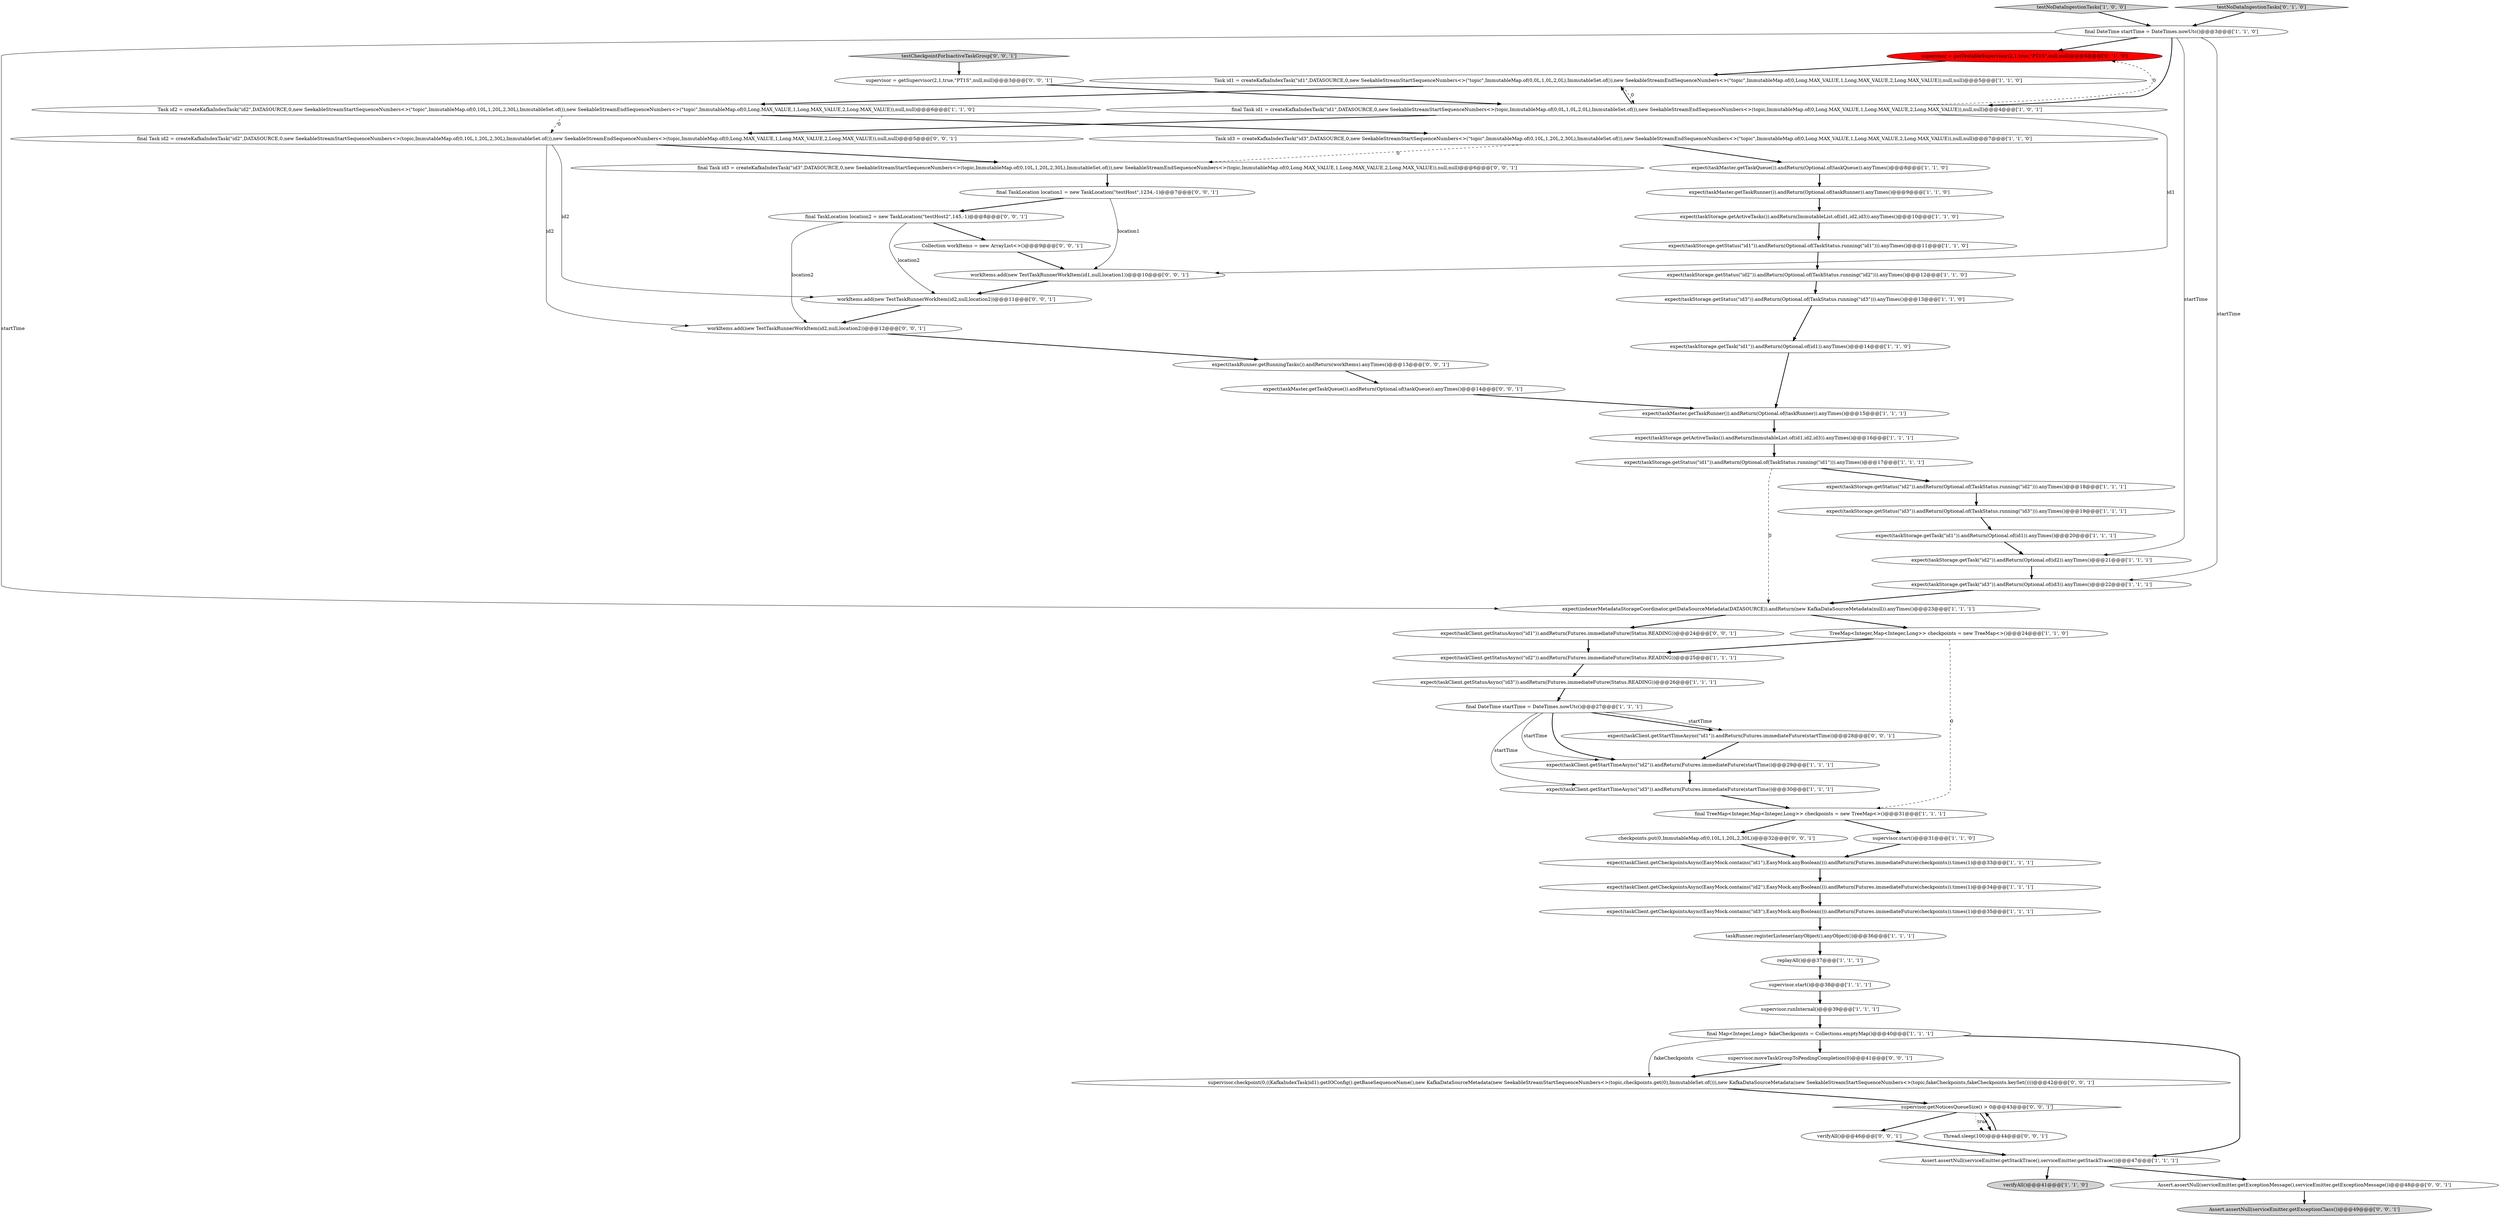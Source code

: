 digraph {
26 [style = filled, label = "expect(taskStorage.getTask(\"id1\")).andReturn(Optional.of(id1)).anyTimes()@@@20@@@['1', '1', '1']", fillcolor = white, shape = ellipse image = "AAA0AAABBB1BBB"];
25 [style = filled, label = "expect(taskStorage.getActiveTasks()).andReturn(ImmutableList.of(id1,id2,id3)).anyTimes()@@@10@@@['1', '1', '0']", fillcolor = white, shape = ellipse image = "AAA0AAABBB1BBB"];
35 [style = filled, label = "expect(taskClient.getStatusAsync(\"id2\")).andReturn(Futures.immediateFuture(Status.READING))@@@25@@@['1', '1', '1']", fillcolor = white, shape = ellipse image = "AAA0AAABBB1BBB"];
29 [style = filled, label = "expect(taskClient.getCheckpointsAsync(EasyMock.contains(\"id2\"),EasyMock.anyBoolean())).andReturn(Futures.immediateFuture(checkpoints)).times(1)@@@34@@@['1', '1', '1']", fillcolor = white, shape = ellipse image = "AAA0AAABBB1BBB"];
39 [style = filled, label = "replayAll()@@@37@@@['1', '1', '1']", fillcolor = white, shape = ellipse image = "AAA0AAABBB1BBB"];
9 [style = filled, label = "expect(taskClient.getStartTimeAsync(\"id2\")).andReturn(Futures.immediateFuture(startTime))@@@29@@@['1', '1', '1']", fillcolor = white, shape = ellipse image = "AAA0AAABBB1BBB"];
7 [style = filled, label = "expect(taskStorage.getStatus(\"id2\")).andReturn(Optional.of(TaskStatus.running(\"id2\"))).anyTimes()@@@18@@@['1', '1', '1']", fillcolor = white, shape = ellipse image = "AAA0AAABBB1BBB"];
14 [style = filled, label = "Task id2 = createKafkaIndexTask(\"id2\",DATASOURCE,0,new SeekableStreamStartSequenceNumbers<>(\"topic\",ImmutableMap.of(0,10L,1,20L,2,30L),ImmutableSet.of()),new SeekableStreamEndSequenceNumbers<>(\"topic\",ImmutableMap.of(0,Long.MAX_VALUE,1,Long.MAX_VALUE,2,Long.MAX_VALUE)),null,null)@@@6@@@['1', '1', '0']", fillcolor = white, shape = ellipse image = "AAA0AAABBB1BBB"];
62 [style = filled, label = "expect(taskClient.getStartTimeAsync(\"id1\")).andReturn(Futures.immediateFuture(startTime))@@@28@@@['0', '0', '1']", fillcolor = white, shape = ellipse image = "AAA0AAABBB3BBB"];
17 [style = filled, label = "expect(taskMaster.getTaskQueue()).andReturn(Optional.of(taskQueue)).anyTimes()@@@8@@@['1', '1', '0']", fillcolor = white, shape = ellipse image = "AAA0AAABBB1BBB"];
28 [style = filled, label = "expect(taskStorage.getStatus(\"id1\")).andReturn(Optional.of(TaskStatus.running(\"id1\"))).anyTimes()@@@11@@@['1', '1', '0']", fillcolor = white, shape = ellipse image = "AAA0AAABBB1BBB"];
31 [style = filled, label = "verifyAll()@@@41@@@['1', '1', '0']", fillcolor = lightgray, shape = ellipse image = "AAA0AAABBB1BBB"];
50 [style = filled, label = "workItems.add(new TestTaskRunnerWorkItem(id2,null,location2))@@@11@@@['0', '0', '1']", fillcolor = white, shape = ellipse image = "AAA0AAABBB3BBB"];
48 [style = filled, label = "Assert.assertNull(serviceEmitter.getExceptionMessage(),serviceEmitter.getExceptionMessage())@@@48@@@['0', '0', '1']", fillcolor = white, shape = ellipse image = "AAA0AAABBB3BBB"];
34 [style = filled, label = "expect(indexerMetadataStorageCoordinator.getDataSourceMetadata(DATASOURCE)).andReturn(new KafkaDataSourceMetadata(null)).anyTimes()@@@23@@@['1', '1', '1']", fillcolor = white, shape = ellipse image = "AAA0AAABBB1BBB"];
22 [style = filled, label = "supervisor.start()@@@38@@@['1', '1', '1']", fillcolor = white, shape = ellipse image = "AAA0AAABBB1BBB"];
32 [style = filled, label = "expect(taskStorage.getStatus(\"id3\")).andReturn(Optional.of(TaskStatus.running(\"id3\"))).anyTimes()@@@13@@@['1', '1', '0']", fillcolor = white, shape = ellipse image = "AAA0AAABBB1BBB"];
1 [style = filled, label = "testNoDataIngestionTasks['1', '0', '0']", fillcolor = lightgray, shape = diamond image = "AAA0AAABBB1BBB"];
63 [style = filled, label = "testCheckpointForInactiveTaskGroup['0', '0', '1']", fillcolor = lightgray, shape = diamond image = "AAA0AAABBB3BBB"];
41 [style = filled, label = "testNoDataIngestionTasks['0', '1', '0']", fillcolor = lightgray, shape = diamond image = "AAA0AAABBB2BBB"];
2 [style = filled, label = "expect(taskStorage.getTask(\"id2\")).andReturn(Optional.of(id2)).anyTimes()@@@21@@@['1', '1', '1']", fillcolor = white, shape = ellipse image = "AAA0AAABBB1BBB"];
33 [style = filled, label = "Task id3 = createKafkaIndexTask(\"id3\",DATASOURCE,0,new SeekableStreamStartSequenceNumbers<>(\"topic\",ImmutableMap.of(0,10L,1,20L,2,30L),ImmutableSet.of()),new SeekableStreamEndSequenceNumbers<>(\"topic\",ImmutableMap.of(0,Long.MAX_VALUE,1,Long.MAX_VALUE,2,Long.MAX_VALUE)),null,null)@@@7@@@['1', '1', '0']", fillcolor = white, shape = ellipse image = "AAA0AAABBB1BBB"];
57 [style = filled, label = "workItems.add(new TestTaskRunnerWorkItem(id2,null,location2))@@@12@@@['0', '0', '1']", fillcolor = white, shape = ellipse image = "AAA0AAABBB3BBB"];
44 [style = filled, label = "Assert.assertNull(serviceEmitter.getExceptionClass())@@@49@@@['0', '0', '1']", fillcolor = lightgray, shape = ellipse image = "AAA0AAABBB3BBB"];
43 [style = filled, label = "checkpoints.put(0,ImmutableMap.of(0,10L,1,20L,2,30L))@@@32@@@['0', '0', '1']", fillcolor = white, shape = ellipse image = "AAA0AAABBB3BBB"];
49 [style = filled, label = "workItems.add(new TestTaskRunnerWorkItem(id1,null,location1))@@@10@@@['0', '0', '1']", fillcolor = white, shape = ellipse image = "AAA0AAABBB3BBB"];
45 [style = filled, label = "supervisor.checkpoint(0,((KafkaIndexTask)id1).getIOConfig().getBaseSequenceName(),new KafkaDataSourceMetadata(new SeekableStreamStartSequenceNumbers<>(topic,checkpoints.get(0),ImmutableSet.of())),new KafkaDataSourceMetadata(new SeekableStreamStartSequenceNumbers<>(topic,fakeCheckpoints,fakeCheckpoints.keySet())))@@@42@@@['0', '0', '1']", fillcolor = white, shape = ellipse image = "AAA0AAABBB3BBB"];
15 [style = filled, label = "taskRunner.registerListener(anyObject(),anyObject())@@@36@@@['1', '1', '1']", fillcolor = white, shape = ellipse image = "AAA0AAABBB1BBB"];
47 [style = filled, label = "expect(taskClient.getStatusAsync(\"id1\")).andReturn(Futures.immediateFuture(Status.READING))@@@24@@@['0', '0', '1']", fillcolor = white, shape = ellipse image = "AAA0AAABBB3BBB"];
38 [style = filled, label = "supervisor.start()@@@31@@@['1', '1', '0']", fillcolor = white, shape = ellipse image = "AAA0AAABBB1BBB"];
42 [style = filled, label = "expect(taskRunner.getRunningTasks()).andReturn(workItems).anyTimes()@@@13@@@['0', '0', '1']", fillcolor = white, shape = ellipse image = "AAA0AAABBB3BBB"];
10 [style = filled, label = "final DateTime startTime = DateTimes.nowUtc()@@@3@@@['1', '1', '0']", fillcolor = white, shape = ellipse image = "AAA0AAABBB1BBB"];
36 [style = filled, label = "expect(taskStorage.getActiveTasks()).andReturn(ImmutableList.of(id1,id2,id3)).anyTimes()@@@16@@@['1', '1', '1']", fillcolor = white, shape = ellipse image = "AAA0AAABBB1BBB"];
16 [style = filled, label = "expect(taskClient.getStartTimeAsync(\"id3\")).andReturn(Futures.immediateFuture(startTime))@@@30@@@['1', '1', '1']", fillcolor = white, shape = ellipse image = "AAA0AAABBB1BBB"];
27 [style = filled, label = "expect(taskStorage.getStatus(\"id2\")).andReturn(Optional.of(TaskStatus.running(\"id2\"))).anyTimes()@@@12@@@['1', '1', '0']", fillcolor = white, shape = ellipse image = "AAA0AAABBB1BBB"];
40 [style = filled, label = "supervisor = getTestableSupervisor(2,1,true,\"PT1S\",null,null)@@@4@@@['0', '1', '0']", fillcolor = red, shape = ellipse image = "AAA1AAABBB2BBB"];
11 [style = filled, label = "expect(taskStorage.getStatus(\"id1\")).andReturn(Optional.of(TaskStatus.running(\"id1\"))).anyTimes()@@@17@@@['1', '1', '1']", fillcolor = white, shape = ellipse image = "AAA0AAABBB1BBB"];
30 [style = filled, label = "expect(taskStorage.getTask(\"id3\")).andReturn(Optional.of(id3)).anyTimes()@@@22@@@['1', '1', '1']", fillcolor = white, shape = ellipse image = "AAA0AAABBB1BBB"];
55 [style = filled, label = "Collection workItems = new ArrayList<>()@@@9@@@['0', '0', '1']", fillcolor = white, shape = ellipse image = "AAA0AAABBB3BBB"];
6 [style = filled, label = "expect(taskStorage.getTask(\"id1\")).andReturn(Optional.of(id1)).anyTimes()@@@14@@@['1', '1', '0']", fillcolor = white, shape = ellipse image = "AAA0AAABBB1BBB"];
51 [style = filled, label = "Thread.sleep(100)@@@44@@@['0', '0', '1']", fillcolor = white, shape = ellipse image = "AAA0AAABBB3BBB"];
19 [style = filled, label = "Assert.assertNull(serviceEmitter.getStackTrace(),serviceEmitter.getStackTrace())@@@47@@@['1', '1', '1']", fillcolor = white, shape = ellipse image = "AAA0AAABBB1BBB"];
20 [style = filled, label = "TreeMap<Integer,Map<Integer,Long>> checkpoints = new TreeMap<>()@@@24@@@['1', '1', '0']", fillcolor = white, shape = ellipse image = "AAA0AAABBB1BBB"];
37 [style = filled, label = "expect(taskStorage.getStatus(\"id3\")).andReturn(Optional.of(TaskStatus.running(\"id3\"))).anyTimes()@@@19@@@['1', '1', '1']", fillcolor = white, shape = ellipse image = "AAA0AAABBB1BBB"];
8 [style = filled, label = "expect(taskClient.getCheckpointsAsync(EasyMock.contains(\"id1\"),EasyMock.anyBoolean())).andReturn(Futures.immediateFuture(checkpoints)).times(1)@@@33@@@['1', '1', '1']", fillcolor = white, shape = ellipse image = "AAA0AAABBB1BBB"];
61 [style = filled, label = "supervisor = getSupervisor(2,1,true,\"PT1S\",null,null)@@@3@@@['0', '0', '1']", fillcolor = white, shape = ellipse image = "AAA0AAABBB3BBB"];
12 [style = filled, label = "final TreeMap<Integer,Map<Integer,Long>> checkpoints = new TreeMap<>()@@@31@@@['1', '1', '1']", fillcolor = white, shape = ellipse image = "AAA0AAABBB1BBB"];
3 [style = filled, label = "expect(taskClient.getCheckpointsAsync(EasyMock.contains(\"id3\"),EasyMock.anyBoolean())).andReturn(Futures.immediateFuture(checkpoints)).times(1)@@@35@@@['1', '1', '1']", fillcolor = white, shape = ellipse image = "AAA0AAABBB1BBB"];
24 [style = filled, label = "expect(taskMaster.getTaskRunner()).andReturn(Optional.of(taskRunner)).anyTimes()@@@9@@@['1', '1', '0']", fillcolor = white, shape = ellipse image = "AAA0AAABBB1BBB"];
58 [style = filled, label = "supervisor.getNoticesQueueSize() > 0@@@43@@@['0', '0', '1']", fillcolor = white, shape = diamond image = "AAA0AAABBB3BBB"];
4 [style = filled, label = "expect(taskClient.getStatusAsync(\"id3\")).andReturn(Futures.immediateFuture(Status.READING))@@@26@@@['1', '1', '1']", fillcolor = white, shape = ellipse image = "AAA0AAABBB1BBB"];
5 [style = filled, label = "supervisor.runInternal()@@@39@@@['1', '1', '1']", fillcolor = white, shape = ellipse image = "AAA0AAABBB1BBB"];
46 [style = filled, label = "final TaskLocation location1 = new TaskLocation(\"testHost\",1234,-1)@@@7@@@['0', '0', '1']", fillcolor = white, shape = ellipse image = "AAA0AAABBB3BBB"];
53 [style = filled, label = "final Task id2 = createKafkaIndexTask(\"id2\",DATASOURCE,0,new SeekableStreamStartSequenceNumbers<>(topic,ImmutableMap.of(0,10L,1,20L,2,30L),ImmutableSet.of()),new SeekableStreamEndSequenceNumbers<>(topic,ImmutableMap.of(0,Long.MAX_VALUE,1,Long.MAX_VALUE,2,Long.MAX_VALUE)),null,null)@@@5@@@['0', '0', '1']", fillcolor = white, shape = ellipse image = "AAA0AAABBB3BBB"];
23 [style = filled, label = "Task id1 = createKafkaIndexTask(\"id1\",DATASOURCE,0,new SeekableStreamStartSequenceNumbers<>(\"topic\",ImmutableMap.of(0,0L,1,0L,2,0L),ImmutableSet.of()),new SeekableStreamEndSequenceNumbers<>(\"topic\",ImmutableMap.of(0,Long.MAX_VALUE,1,Long.MAX_VALUE,2,Long.MAX_VALUE)),null,null)@@@5@@@['1', '1', '0']", fillcolor = white, shape = ellipse image = "AAA0AAABBB1BBB"];
0 [style = filled, label = "final Map<Integer,Long> fakeCheckpoints = Collections.emptyMap()@@@40@@@['1', '1', '1']", fillcolor = white, shape = ellipse image = "AAA0AAABBB1BBB"];
13 [style = filled, label = "final DateTime startTime = DateTimes.nowUtc()@@@27@@@['1', '1', '1']", fillcolor = white, shape = ellipse image = "AAA0AAABBB1BBB"];
21 [style = filled, label = "expect(taskMaster.getTaskRunner()).andReturn(Optional.of(taskRunner)).anyTimes()@@@15@@@['1', '1', '1']", fillcolor = white, shape = ellipse image = "AAA0AAABBB1BBB"];
18 [style = filled, label = "final Task id1 = createKafkaIndexTask(\"id1\",DATASOURCE,0,new SeekableStreamStartSequenceNumbers<>(topic,ImmutableMap.of(0,0L,1,0L,2,0L),ImmutableSet.of()),new SeekableStreamEndSequenceNumbers<>(topic,ImmutableMap.of(0,Long.MAX_VALUE,1,Long.MAX_VALUE,2,Long.MAX_VALUE)),null,null)@@@4@@@['1', '0', '1']", fillcolor = white, shape = ellipse image = "AAA0AAABBB1BBB"];
52 [style = filled, label = "final Task id3 = createKafkaIndexTask(\"id3\",DATASOURCE,0,new SeekableStreamStartSequenceNumbers<>(topic,ImmutableMap.of(0,10L,1,20L,2,30L),ImmutableSet.of()),new SeekableStreamEndSequenceNumbers<>(topic,ImmutableMap.of(0,Long.MAX_VALUE,1,Long.MAX_VALUE,2,Long.MAX_VALUE)),null,null)@@@6@@@['0', '0', '1']", fillcolor = white, shape = ellipse image = "AAA0AAABBB3BBB"];
59 [style = filled, label = "supervisor.moveTaskGroupToPendingCompletion(0)@@@41@@@['0', '0', '1']", fillcolor = white, shape = ellipse image = "AAA0AAABBB3BBB"];
60 [style = filled, label = "verifyAll()@@@46@@@['0', '0', '1']", fillcolor = white, shape = ellipse image = "AAA0AAABBB3BBB"];
54 [style = filled, label = "final TaskLocation location2 = new TaskLocation(\"testHost2\",145,-1)@@@8@@@['0', '0', '1']", fillcolor = white, shape = ellipse image = "AAA0AAABBB3BBB"];
56 [style = filled, label = "expect(taskMaster.getTaskQueue()).andReturn(Optional.of(taskQueue)).anyTimes()@@@14@@@['0', '0', '1']", fillcolor = white, shape = ellipse image = "AAA0AAABBB3BBB"];
54->55 [style = bold, label=""];
27->32 [style = bold, label=""];
34->20 [style = bold, label=""];
55->49 [style = bold, label=""];
58->60 [style = bold, label=""];
32->6 [style = bold, label=""];
36->11 [style = bold, label=""];
9->16 [style = bold, label=""];
40->23 [style = bold, label=""];
12->38 [style = bold, label=""];
21->36 [style = bold, label=""];
5->0 [style = bold, label=""];
46->54 [style = bold, label=""];
62->9 [style = bold, label=""];
43->8 [style = bold, label=""];
58->51 [style = dotted, label="true"];
25->28 [style = bold, label=""];
37->26 [style = bold, label=""];
0->19 [style = bold, label=""];
53->52 [style = bold, label=""];
34->47 [style = bold, label=""];
7->37 [style = bold, label=""];
10->34 [style = solid, label="startTime"];
30->34 [style = bold, label=""];
48->44 [style = bold, label=""];
51->58 [style = bold, label=""];
22->5 [style = bold, label=""];
39->22 [style = bold, label=""];
23->14 [style = bold, label=""];
33->52 [style = dashed, label="0"];
58->51 [style = bold, label=""];
42->56 [style = bold, label=""];
56->21 [style = bold, label=""];
61->18 [style = bold, label=""];
54->57 [style = solid, label="location2"];
60->19 [style = bold, label=""];
13->16 [style = solid, label="startTime"];
10->18 [style = bold, label=""];
18->40 [style = dashed, label="0"];
18->49 [style = solid, label="id1"];
52->46 [style = bold, label=""];
18->23 [style = bold, label=""];
13->9 [style = solid, label="startTime"];
6->21 [style = bold, label=""];
13->62 [style = bold, label=""];
59->45 [style = bold, label=""];
11->34 [style = dashed, label="0"];
4->13 [style = bold, label=""];
41->10 [style = bold, label=""];
46->49 [style = solid, label="location1"];
49->50 [style = bold, label=""];
53->57 [style = solid, label="id2"];
10->30 [style = solid, label="startTime"];
45->58 [style = bold, label=""];
24->25 [style = bold, label=""];
50->57 [style = bold, label=""];
10->40 [style = bold, label=""];
13->9 [style = bold, label=""];
38->8 [style = bold, label=""];
63->61 [style = bold, label=""];
12->43 [style = bold, label=""];
0->59 [style = bold, label=""];
33->17 [style = bold, label=""];
57->42 [style = bold, label=""];
14->53 [style = dashed, label="0"];
19->48 [style = bold, label=""];
23->18 [style = dashed, label="0"];
19->31 [style = bold, label=""];
29->3 [style = bold, label=""];
54->50 [style = solid, label="location2"];
18->53 [style = bold, label=""];
3->15 [style = bold, label=""];
13->62 [style = solid, label="startTime"];
47->35 [style = bold, label=""];
35->4 [style = bold, label=""];
10->2 [style = solid, label="startTime"];
14->33 [style = bold, label=""];
26->2 [style = bold, label=""];
17->24 [style = bold, label=""];
15->39 [style = bold, label=""];
53->50 [style = solid, label="id2"];
28->27 [style = bold, label=""];
20->35 [style = bold, label=""];
20->12 [style = dashed, label="0"];
2->30 [style = bold, label=""];
1->10 [style = bold, label=""];
0->45 [style = solid, label="fakeCheckpoints"];
16->12 [style = bold, label=""];
8->29 [style = bold, label=""];
11->7 [style = bold, label=""];
}
